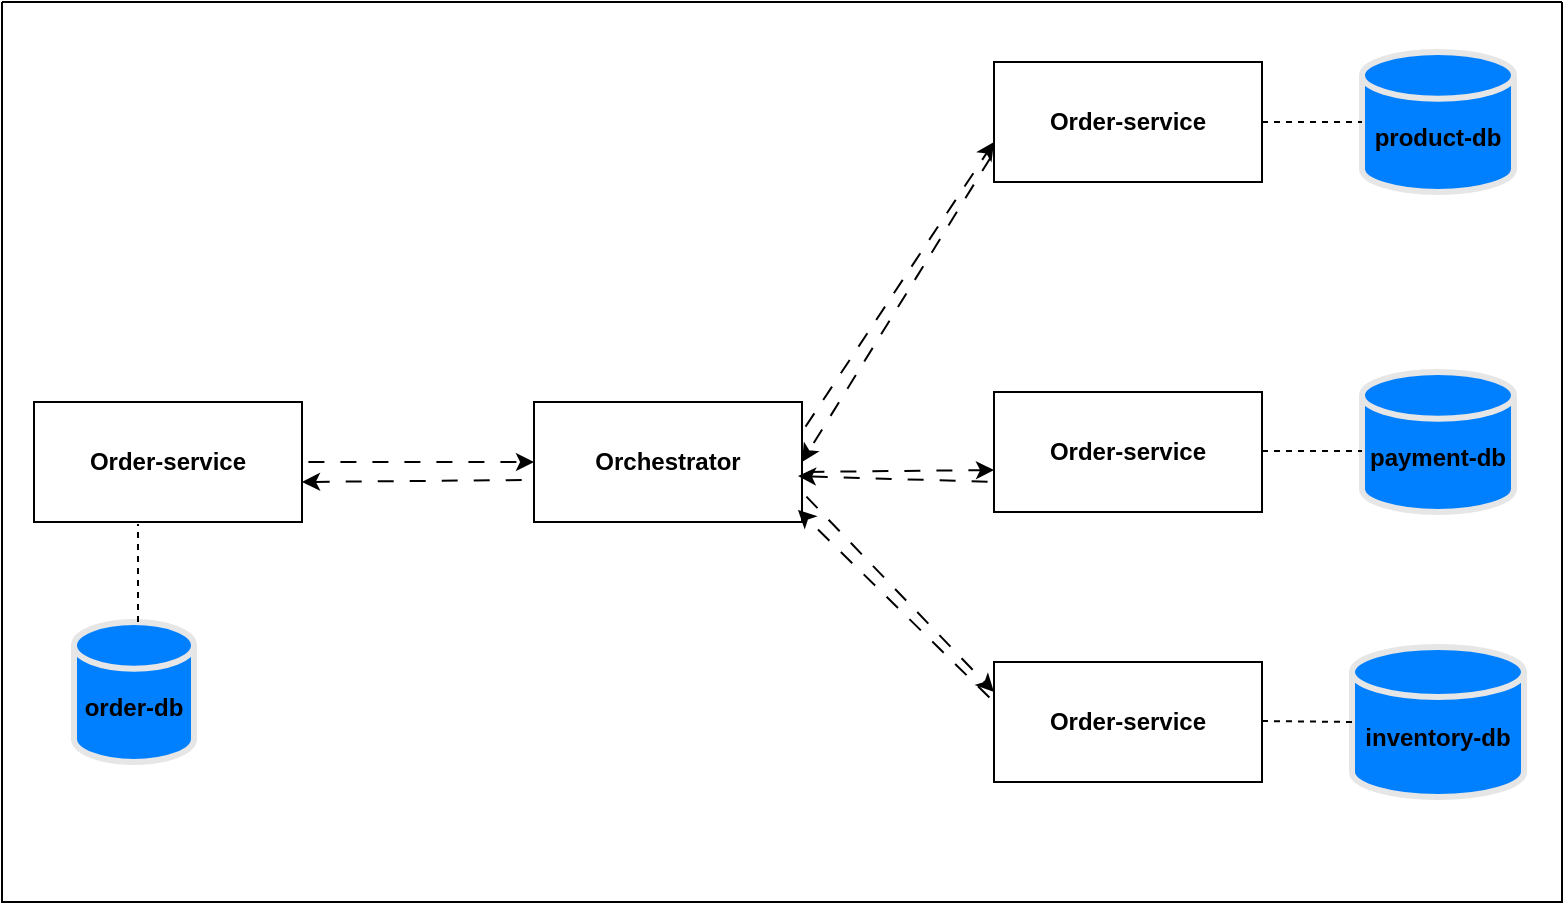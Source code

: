 <mxfile version="26.2.14">
  <diagram name="Página-1" id="IKFzs1eROUxx1zxxErRp">
    <mxGraphModel dx="802" dy="486" grid="1" gridSize="10" guides="1" tooltips="1" connect="1" arrows="1" fold="1" page="1" pageScale="1" pageWidth="827" pageHeight="1169" math="0" shadow="0">
      <root>
        <mxCell id="0" />
        <mxCell id="1" parent="0" />
        <mxCell id="QWuWAwB0CTBxhZb6yjvo-1" value="" style="swimlane;startSize=0;" vertex="1" parent="1">
          <mxGeometry x="24" y="40" width="780" height="450" as="geometry" />
        </mxCell>
        <mxCell id="QWuWAwB0CTBxhZb6yjvo-6" style="edgeStyle=orthogonalEdgeStyle;rounded=0;orthogonalLoop=1;jettySize=auto;html=1;entryX=0;entryY=0.5;entryDx=0;entryDy=0;flowAnimation=1;" edge="1" parent="QWuWAwB0CTBxhZb6yjvo-1" source="QWuWAwB0CTBxhZb6yjvo-2" target="QWuWAwB0CTBxhZb6yjvo-4">
          <mxGeometry relative="1" as="geometry" />
        </mxCell>
        <mxCell id="QWuWAwB0CTBxhZb6yjvo-2" value="&lt;b&gt;Order-service&lt;/b&gt;" style="rounded=0;whiteSpace=wrap;html=1;" vertex="1" parent="QWuWAwB0CTBxhZb6yjvo-1">
          <mxGeometry x="16" y="200" width="134" height="60" as="geometry" />
        </mxCell>
        <mxCell id="QWuWAwB0CTBxhZb6yjvo-3" value="" style="shape=image;html=1;verticalAlign=top;verticalLabelPosition=bottom;labelBackgroundColor=#ffffff;imageAspect=0;aspect=fixed;image=https://cdn2.iconfinder.com/data/icons/boxicons-logos/24/bxl-spring-boot-128.png" vertex="1" parent="QWuWAwB0CTBxhZb6yjvo-1">
          <mxGeometry x="76" y="166" width="34" height="34" as="geometry" />
        </mxCell>
        <mxCell id="QWuWAwB0CTBxhZb6yjvo-4" value="&lt;b&gt;Orchestrator&lt;/b&gt;" style="rounded=0;whiteSpace=wrap;html=1;" vertex="1" parent="QWuWAwB0CTBxhZb6yjvo-1">
          <mxGeometry x="266" y="200" width="134" height="60" as="geometry" />
        </mxCell>
        <mxCell id="QWuWAwB0CTBxhZb6yjvo-5" value="" style="shape=image;html=1;verticalAlign=top;verticalLabelPosition=bottom;labelBackgroundColor=#ffffff;imageAspect=0;aspect=fixed;image=https://cdn2.iconfinder.com/data/icons/boxicons-logos/24/bxl-spring-boot-128.png" vertex="1" parent="QWuWAwB0CTBxhZb6yjvo-1">
          <mxGeometry x="316" y="166" width="34" height="34" as="geometry" />
        </mxCell>
        <mxCell id="QWuWAwB0CTBxhZb6yjvo-9" value="" style="endArrow=classic;html=1;rounded=0;flowAnimation=1;entryX=0.993;entryY=0.617;entryDx=0;entryDy=0;entryPerimeter=0;exitX=-0.022;exitY=0.65;exitDx=0;exitDy=0;exitPerimeter=0;" edge="1" parent="QWuWAwB0CTBxhZb6yjvo-1" source="QWuWAwB0CTBxhZb6yjvo-4">
          <mxGeometry width="50" height="50" relative="1" as="geometry">
            <mxPoint x="256" y="240" as="sourcePoint" />
            <mxPoint x="150.002" y="240.0" as="targetPoint" />
          </mxGeometry>
        </mxCell>
        <mxCell id="QWuWAwB0CTBxhZb6yjvo-10" value="&lt;b&gt;Order-service&lt;/b&gt;" style="rounded=0;whiteSpace=wrap;html=1;" vertex="1" parent="QWuWAwB0CTBxhZb6yjvo-1">
          <mxGeometry x="496" y="30" width="134" height="60" as="geometry" />
        </mxCell>
        <mxCell id="QWuWAwB0CTBxhZb6yjvo-11" value="&lt;b&gt;Order-service&lt;/b&gt;" style="rounded=0;whiteSpace=wrap;html=1;" vertex="1" parent="QWuWAwB0CTBxhZb6yjvo-1">
          <mxGeometry x="496" y="195" width="134" height="60" as="geometry" />
        </mxCell>
        <mxCell id="QWuWAwB0CTBxhZb6yjvo-12" value="&lt;b&gt;Order-service&lt;/b&gt;" style="rounded=0;whiteSpace=wrap;html=1;" vertex="1" parent="QWuWAwB0CTBxhZb6yjvo-1">
          <mxGeometry x="496" y="330" width="134" height="60" as="geometry" />
        </mxCell>
        <mxCell id="QWuWAwB0CTBxhZb6yjvo-14" value="" style="endArrow=classic;html=1;rounded=0;exitX=1;exitY=0.25;exitDx=0;exitDy=0;entryX=0;entryY=1;entryDx=0;entryDy=0;flowAnimation=1;" edge="1" parent="QWuWAwB0CTBxhZb6yjvo-1" source="QWuWAwB0CTBxhZb6yjvo-4">
          <mxGeometry width="50" height="50" relative="1" as="geometry">
            <mxPoint x="400" y="195" as="sourcePoint" />
            <mxPoint x="496" y="70" as="targetPoint" />
          </mxGeometry>
        </mxCell>
        <mxCell id="QWuWAwB0CTBxhZb6yjvo-16" value="" style="endArrow=classic;html=1;rounded=0;entryX=1;entryY=0.5;entryDx=0;entryDy=0;exitX=0;exitY=0.75;exitDx=0;exitDy=0;flowAnimation=1;" edge="1" parent="QWuWAwB0CTBxhZb6yjvo-1" source="QWuWAwB0CTBxhZb6yjvo-10" target="QWuWAwB0CTBxhZb6yjvo-4">
          <mxGeometry width="50" height="50" relative="1" as="geometry">
            <mxPoint x="496" y="90" as="sourcePoint" />
            <mxPoint x="566" y="35" as="targetPoint" />
          </mxGeometry>
        </mxCell>
        <mxCell id="QWuWAwB0CTBxhZb6yjvo-17" value="&lt;div&gt;&lt;b&gt;&lt;br&gt;&lt;/b&gt;&lt;/div&gt;&lt;b&gt;order-db&lt;/b&gt;" style="strokeWidth=3;html=1;shape=mxgraph.flowchart.database;whiteSpace=wrap;strokeColor=#E6E6E6;fillColor=#007FFF;" vertex="1" parent="QWuWAwB0CTBxhZb6yjvo-1">
          <mxGeometry x="36" y="310" width="60" height="70" as="geometry" />
        </mxCell>
        <mxCell id="QWuWAwB0CTBxhZb6yjvo-18" value="" style="endArrow=none;dashed=1;html=1;rounded=0;entryX=0.388;entryY=1.017;entryDx=0;entryDy=0;entryPerimeter=0;flowAnimation=0;" edge="1" parent="QWuWAwB0CTBxhZb6yjvo-1" target="QWuWAwB0CTBxhZb6yjvo-2">
          <mxGeometry width="50" height="50" relative="1" as="geometry">
            <mxPoint x="68" y="310" as="sourcePoint" />
            <mxPoint x="116" y="280" as="targetPoint" />
          </mxGeometry>
        </mxCell>
        <mxCell id="QWuWAwB0CTBxhZb6yjvo-22" value="&lt;div&gt;&lt;b&gt;&lt;br&gt;&lt;/b&gt;&lt;/div&gt;&lt;b&gt;product-db&lt;/b&gt;" style="strokeWidth=3;html=1;shape=mxgraph.flowchart.database;whiteSpace=wrap;strokeColor=#E6E6E6;fillColor=#007FFF;" vertex="1" parent="QWuWAwB0CTBxhZb6yjvo-1">
          <mxGeometry x="680" y="25" width="76" height="70" as="geometry" />
        </mxCell>
        <mxCell id="QWuWAwB0CTBxhZb6yjvo-23" value="&lt;div&gt;&lt;b&gt;&lt;br&gt;&lt;/b&gt;&lt;/div&gt;&lt;b&gt;payment-db&lt;/b&gt;" style="strokeWidth=3;html=1;shape=mxgraph.flowchart.database;whiteSpace=wrap;strokeColor=#E6E6E6;fillColor=#007FFF;" vertex="1" parent="QWuWAwB0CTBxhZb6yjvo-1">
          <mxGeometry x="680" y="185" width="76" height="70" as="geometry" />
        </mxCell>
        <mxCell id="QWuWAwB0CTBxhZb6yjvo-24" value="&lt;div&gt;&lt;b&gt;&lt;br&gt;&lt;/b&gt;&lt;/div&gt;&lt;b&gt;inventory-db&lt;/b&gt;" style="strokeWidth=3;html=1;shape=mxgraph.flowchart.database;whiteSpace=wrap;strokeColor=#E6E6E6;fillColor=#007FFF;" vertex="1" parent="QWuWAwB0CTBxhZb6yjvo-1">
          <mxGeometry x="675" y="322.5" width="86" height="75" as="geometry" />
        </mxCell>
        <mxCell id="QWuWAwB0CTBxhZb6yjvo-25" value="" style="endArrow=none;dashed=1;html=1;rounded=0;entryX=0;entryY=0.5;entryDx=0;entryDy=0;entryPerimeter=0;" edge="1" parent="QWuWAwB0CTBxhZb6yjvo-1" target="QWuWAwB0CTBxhZb6yjvo-22">
          <mxGeometry width="50" height="50" relative="1" as="geometry">
            <mxPoint x="630" y="60" as="sourcePoint" />
            <mxPoint x="680" y="10" as="targetPoint" />
          </mxGeometry>
        </mxCell>
        <mxCell id="QWuWAwB0CTBxhZb6yjvo-26" value="" style="endArrow=none;dashed=1;html=1;rounded=0;entryX=0;entryY=0.5;entryDx=0;entryDy=0;entryPerimeter=0;" edge="1" parent="QWuWAwB0CTBxhZb6yjvo-1">
          <mxGeometry width="50" height="50" relative="1" as="geometry">
            <mxPoint x="630" y="224.5" as="sourcePoint" />
            <mxPoint x="680" y="224.5" as="targetPoint" />
          </mxGeometry>
        </mxCell>
        <mxCell id="QWuWAwB0CTBxhZb6yjvo-27" value="" style="endArrow=none;dashed=1;html=1;rounded=0;entryX=0;entryY=0.5;entryDx=0;entryDy=0;entryPerimeter=0;" edge="1" parent="QWuWAwB0CTBxhZb6yjvo-1" target="QWuWAwB0CTBxhZb6yjvo-24">
          <mxGeometry width="50" height="50" relative="1" as="geometry">
            <mxPoint x="630" y="359.5" as="sourcePoint" />
            <mxPoint x="666" y="358" as="targetPoint" />
          </mxGeometry>
        </mxCell>
        <mxCell id="QWuWAwB0CTBxhZb6yjvo-28" value="" style="shape=image;html=1;verticalAlign=top;verticalLabelPosition=bottom;labelBackgroundColor=#ffffff;imageAspect=0;aspect=fixed;image=https://cdn2.iconfinder.com/data/icons/boxicons-logos/24/bxl-spring-boot-128.png" vertex="1" parent="QWuWAwB0CTBxhZb6yjvo-1">
          <mxGeometry x="536" width="34" height="34" as="geometry" />
        </mxCell>
        <mxCell id="QWuWAwB0CTBxhZb6yjvo-50" value="" style="shape=image;html=1;verticalAlign=top;verticalLabelPosition=bottom;labelBackgroundColor=#ffffff;imageAspect=0;aspect=fixed;image=https://cdn2.iconfinder.com/data/icons/boxicons-logos/24/bxl-spring-boot-128.png" vertex="1" parent="QWuWAwB0CTBxhZb6yjvo-1">
          <mxGeometry x="536" y="161" width="34" height="34" as="geometry" />
        </mxCell>
        <mxCell id="QWuWAwB0CTBxhZb6yjvo-51" value="" style="shape=image;html=1;verticalAlign=top;verticalLabelPosition=bottom;labelBackgroundColor=#ffffff;imageAspect=0;aspect=fixed;image=https://cdn2.iconfinder.com/data/icons/boxicons-logos/24/bxl-spring-boot-128.png" vertex="1" parent="QWuWAwB0CTBxhZb6yjvo-1">
          <mxGeometry x="536" y="296" width="34" height="34" as="geometry" />
        </mxCell>
        <mxCell id="QWuWAwB0CTBxhZb6yjvo-52" value="" style="endArrow=classic;html=1;rounded=0;entryX=0;entryY=0.65;entryDx=0;entryDy=0;entryPerimeter=0;flowAnimation=1;" edge="1" parent="QWuWAwB0CTBxhZb6yjvo-1" target="QWuWAwB0CTBxhZb6yjvo-11">
          <mxGeometry width="50" height="50" relative="1" as="geometry">
            <mxPoint x="400" y="235" as="sourcePoint" />
            <mxPoint x="450" y="185" as="targetPoint" />
          </mxGeometry>
        </mxCell>
        <mxCell id="QWuWAwB0CTBxhZb6yjvo-53" value="" style="endArrow=classic;html=1;rounded=0;entryX=0.985;entryY=0.617;entryDx=0;entryDy=0;flowAnimation=1;exitX=0;exitY=0.75;exitDx=0;exitDy=0;entryPerimeter=0;" edge="1" parent="QWuWAwB0CTBxhZb6yjvo-1" source="QWuWAwB0CTBxhZb6yjvo-11" target="QWuWAwB0CTBxhZb6yjvo-4">
          <mxGeometry width="50" height="50" relative="1" as="geometry">
            <mxPoint x="406" y="281" as="sourcePoint" />
            <mxPoint x="502" y="280" as="targetPoint" />
          </mxGeometry>
        </mxCell>
        <mxCell id="QWuWAwB0CTBxhZb6yjvo-54" value="" style="endArrow=classic;html=1;rounded=0;entryX=0;entryY=0.25;entryDx=0;entryDy=0;exitX=1;exitY=0.75;exitDx=0;exitDy=0;flowAnimation=1;" edge="1" parent="QWuWAwB0CTBxhZb6yjvo-1" source="QWuWAwB0CTBxhZb6yjvo-4" target="QWuWAwB0CTBxhZb6yjvo-12">
          <mxGeometry width="50" height="50" relative="1" as="geometry">
            <mxPoint x="366" y="240" as="sourcePoint" />
            <mxPoint x="416" y="190" as="targetPoint" />
          </mxGeometry>
        </mxCell>
        <mxCell id="QWuWAwB0CTBxhZb6yjvo-55" value="" style="endArrow=classic;html=1;rounded=0;entryX=0.985;entryY=0.9;entryDx=0;entryDy=0;entryPerimeter=0;flowAnimation=1;" edge="1" parent="QWuWAwB0CTBxhZb6yjvo-1" target="QWuWAwB0CTBxhZb6yjvo-4">
          <mxGeometry width="50" height="50" relative="1" as="geometry">
            <mxPoint x="496" y="350" as="sourcePoint" />
            <mxPoint x="472" y="380" as="targetPoint" />
          </mxGeometry>
        </mxCell>
      </root>
    </mxGraphModel>
  </diagram>
</mxfile>
